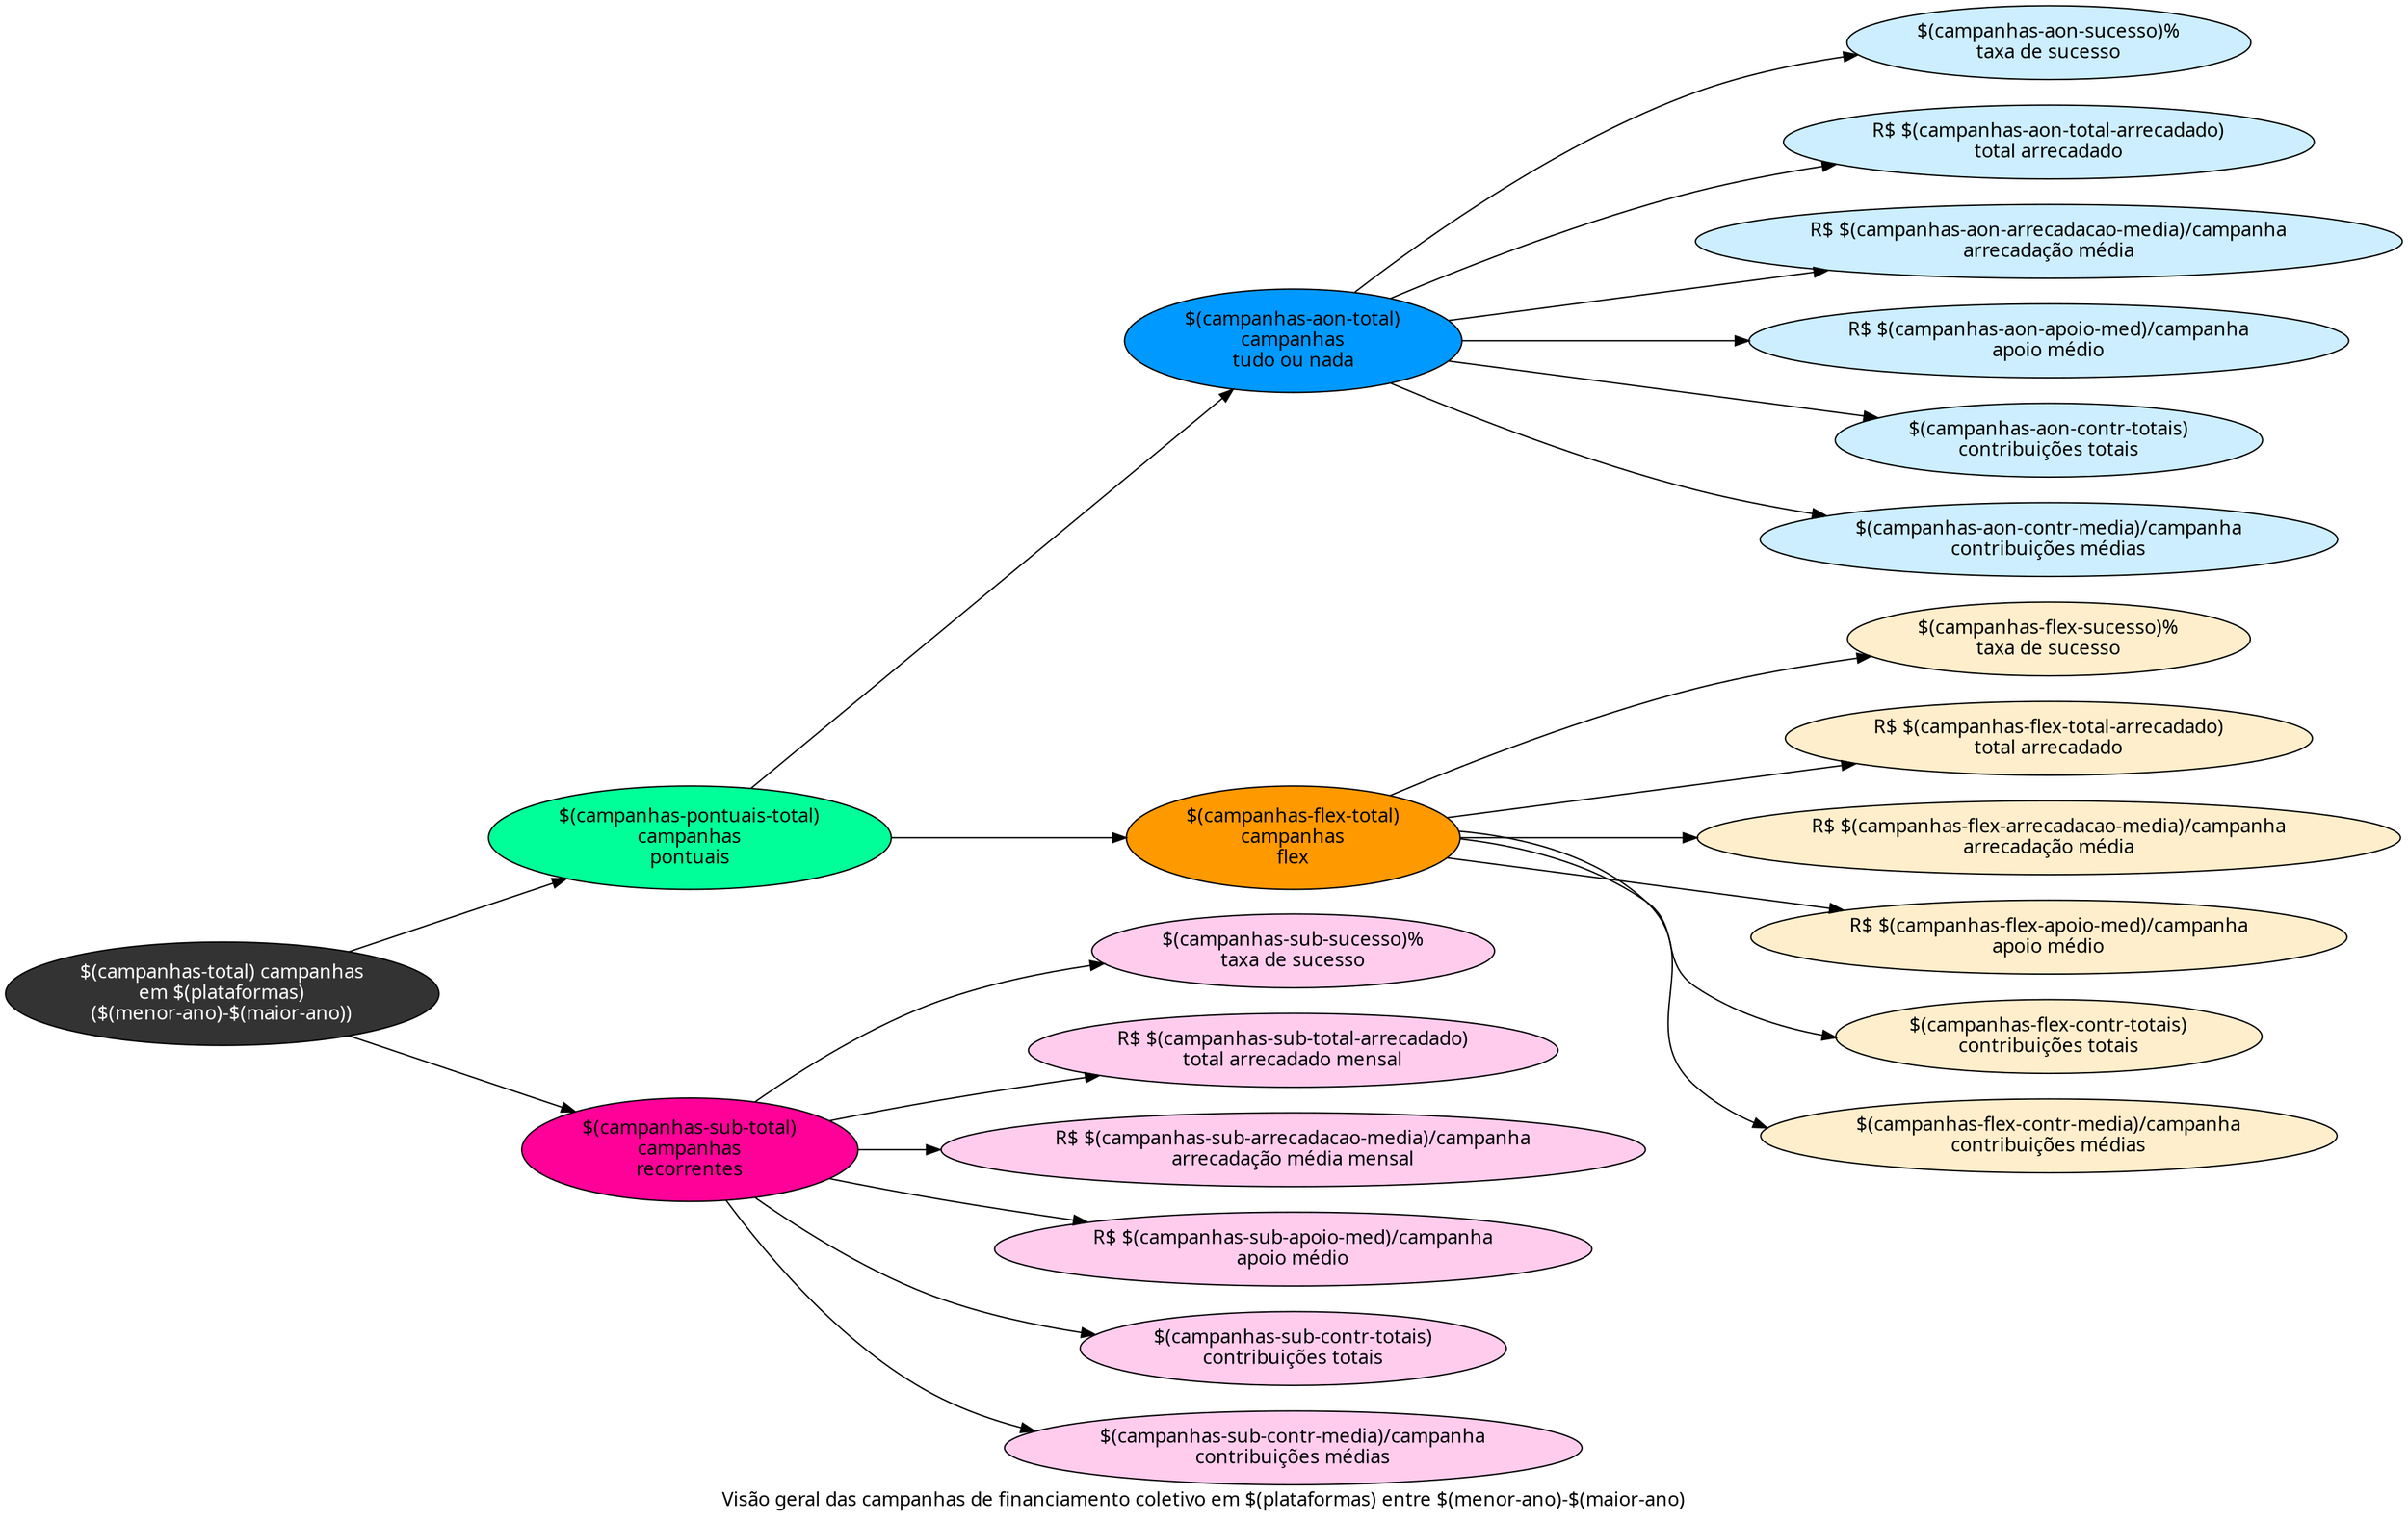 digraph "round-table" {
    graph [fontname = "verdana"];
    node [fontname = "verdana"];
    edge [fontname = "verdana"];

    rankdir="LR"
    label = "Visão geral das campanhas de financiamento coletivo em $(plataformas) entre $(menor-ano)-$(maior-ano)"
    node [style="filled"]

    raiz [label="$(campanhas-total) campanhas\nem $(plataformas)\n($(menor-ano)-$(maior-ano))" fillcolor="#333333" fontcolor=white]
    camp_pontual [label="$(campanhas-pontuais-total)\ncampanhas\npontuais" fillcolor="#00ff99"]
    
    subgraph graph_aon {
        bgcolor=lightblue
        
        camp_pontual_aon [label="$(campanhas-aon-total)\ncampanhas\ntudo ou nada" fillcolor="#0099ff"]
        camp_pontual_aon_taxa_sucesso[label="$(campanhas-aon-sucesso)%\ntaxa de sucesso" fillcolor="#cceeff"]
        camp_pontual_aon_arr[label="R$ $(campanhas-aon-total-arrecadado)\ntotal arrecadado" fillcolor="#cceeff"]
        camp_pontual_aon_arr_med[label="R$ $(campanhas-aon-arrecadacao-media)/campanha\narrecadação média" fillcolor="#cceeff"]
        camp_pontual_aon_apoio_med[label="R$ $(campanhas-aon-apoio-med)/campanha\napoio médio" fillcolor="#cceeff"]
        camp_pontual_aon_contr[label="$(campanhas-aon-contr-totais)\ncontribuições totais" fillcolor="#cceeff"]
        camp_pontual_aon_contr_med[label="$(campanhas-aon-contr-media)/campanha\ncontribuições médias" fillcolor="#cceeff"]
    }
    subgraph graph_flex {
        bgcolor=red
        
        camp_pontual_flex [label="$(campanhas-flex-total)\ncampanhas\nflex" fillcolor="#ff9900"]
        camp_pontual_flex_taxa_sucesso[label="$(campanhas-flex-sucesso)%\ntaxa de sucesso" fillcolor="#ffeecc"]
        camp_pontual_flex_arr[label="R$ $(campanhas-flex-total-arrecadado)\ntotal arrecadado" fillcolor="#ffeecc"]
        camp_pontual_flex_arr_med[label="R$ $(campanhas-flex-arrecadacao-media)/campanha\narrecadação média" fillcolor="#ffeecc"]
        camp_pontual_flex_apoio_med[label="R$ $(campanhas-flex-apoio-med)/campanha\napoio médio" fillcolor="#ffeecc"]
        camp_pontual_flex_contr[label="$(campanhas-flex-contr-totais)\ncontribuições totais" fillcolor="#ffeecc"]
        camp_pontual_flex_contr_med[label="$(campanhas-flex-contr-media)/campanha\ncontribuições médias" fillcolor="#ffeecc"]
    }
    subgraph graph_sub{
        bgcolor=green
        
        camp_sub[label="$(campanhas-sub-total)\ncampanhas\nrecorrentes" fillcolor="#ff0099"]
        camp_sub_taxa_sucesso[label="$(campanhas-sub-sucesso)%\ntaxa de sucesso" fillcolor="#ffccee"]
        camp_sub_arr_mensal[label="R$ $(campanhas-sub-total-arrecadado)\ntotal arrecadado mensal" fillcolor="#ffccee"]
        camp_sub_arr_med_mensal[label="R$ $(campanhas-sub-arrecadacao-media)/campanha\narrecadação média mensal" fillcolor="#ffccee"]
        camp_sub_apoio_med[label="R$ $(campanhas-sub-apoio-med)/campanha\napoio médio" fillcolor="#ffccee"]
        camp_sub_contr[label="$(campanhas-sub-contr-totais)\ncontribuições totais" fillcolor="#ffccee"]
        camp_sub_contr_med[label="$(campanhas-sub-contr-media)/campanha\ncontribuições médias" fillcolor="#ffccee"]
    }
    
    raiz -> camp_pontual
    camp_pontual -> camp_pontual_aon
    camp_pontual_aon -> camp_pontual_aon_taxa_sucesso
    camp_pontual_aon -> camp_pontual_aon_arr
    camp_pontual_aon -> camp_pontual_aon_arr_med
    camp_pontual_aon -> camp_pontual_aon_apoio_med
    camp_pontual_aon -> camp_pontual_aon_contr
    camp_pontual_aon -> camp_pontual_aon_contr_med

    camp_pontual -> camp_pontual_flex
    camp_pontual_flex -> camp_pontual_flex_taxa_sucesso
    camp_pontual_flex -> camp_pontual_flex_arr
    camp_pontual_flex -> camp_pontual_flex_arr_med
    camp_pontual_flex -> camp_pontual_flex_apoio_med
    camp_pontual_flex -> camp_pontual_flex_contr
    camp_pontual_flex -> camp_pontual_flex_contr_med

    raiz -> camp_sub
    camp_sub -> camp_sub_taxa_sucesso
    camp_sub -> camp_sub_arr_mensal
    camp_sub -> camp_sub_arr_med_mensal
    camp_sub -> camp_sub_apoio_med
    camp_sub -> camp_sub_contr
    camp_sub -> camp_sub_contr_med
    
}